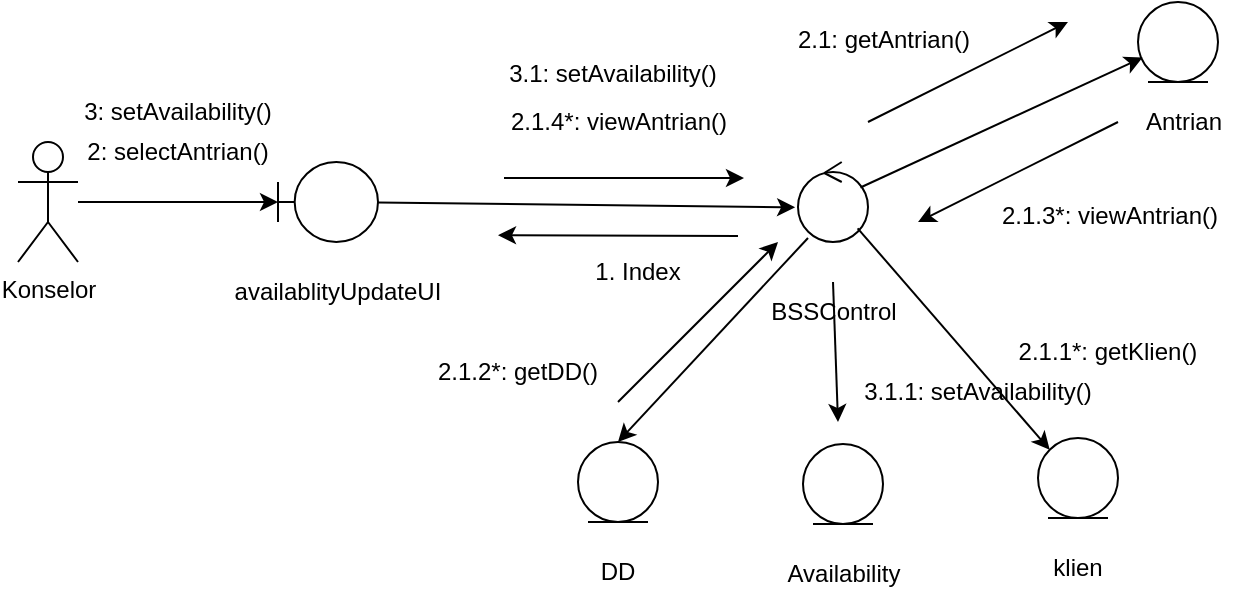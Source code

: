 <mxfile version="22.1.7" type="github">
  <diagram name="Page-1" id="rFlnYu8hVhrAZtipEdLN">
    <mxGraphModel dx="872" dy="447" grid="1" gridSize="10" guides="1" tooltips="1" connect="1" arrows="1" fold="1" page="1" pageScale="1" pageWidth="850" pageHeight="1100" math="0" shadow="0">
      <root>
        <mxCell id="0" />
        <mxCell id="1" parent="0" />
        <mxCell id="MqyNFi5VHFpOeMnGOz9l-1" value="Konselor" style="shape=umlActor;verticalLabelPosition=bottom;verticalAlign=top;html=1;outlineConnect=0;" parent="1" vertex="1">
          <mxGeometry x="90" y="180" width="30" height="60" as="geometry" />
        </mxCell>
        <mxCell id="MqyNFi5VHFpOeMnGOz9l-2" value="" style="endArrow=classic;html=1;rounded=0;" parent="1" edge="1">
          <mxGeometry width="50" height="50" relative="1" as="geometry">
            <mxPoint x="120" y="210" as="sourcePoint" />
            <mxPoint x="220" y="210" as="targetPoint" />
          </mxGeometry>
        </mxCell>
        <mxCell id="MqyNFi5VHFpOeMnGOz9l-3" value="" style="shape=umlBoundary;whiteSpace=wrap;html=1;" parent="1" vertex="1">
          <mxGeometry x="220" y="190" width="50" height="40" as="geometry" />
        </mxCell>
        <mxCell id="MqyNFi5VHFpOeMnGOz9l-4" value="" style="ellipse;shape=umlControl;whiteSpace=wrap;html=1;" parent="1" vertex="1">
          <mxGeometry x="480" y="190" width="35" height="40" as="geometry" />
        </mxCell>
        <mxCell id="MqyNFi5VHFpOeMnGOz9l-8" value="1. Index" style="text;html=1;strokeColor=none;fillColor=none;align=center;verticalAlign=middle;whiteSpace=wrap;rounded=0;" parent="1" vertex="1">
          <mxGeometry x="370" y="230" width="60" height="30" as="geometry" />
        </mxCell>
        <mxCell id="MqyNFi5VHFpOeMnGOz9l-9" value="" style="endArrow=classic;html=1;rounded=0;entryX=-0.041;entryY=0.567;entryDx=0;entryDy=0;entryPerimeter=0;" parent="1" source="MqyNFi5VHFpOeMnGOz9l-3" target="MqyNFi5VHFpOeMnGOz9l-4" edge="1">
          <mxGeometry width="50" height="50" relative="1" as="geometry">
            <mxPoint x="230" y="220" as="sourcePoint" />
            <mxPoint x="280" y="170" as="targetPoint" />
          </mxGeometry>
        </mxCell>
        <mxCell id="MqyNFi5VHFpOeMnGOz9l-11" value="" style="endArrow=classic;html=1;rounded=0;" parent="1" edge="1">
          <mxGeometry width="50" height="50" relative="1" as="geometry">
            <mxPoint x="450" y="227" as="sourcePoint" />
            <mxPoint x="330" y="226.6" as="targetPoint" />
          </mxGeometry>
        </mxCell>
        <mxCell id="MqyNFi5VHFpOeMnGOz9l-13" value="availablityUpdateUI" style="text;html=1;strokeColor=none;fillColor=none;align=center;verticalAlign=middle;whiteSpace=wrap;rounded=0;" parent="1" vertex="1">
          <mxGeometry x="190" y="240" width="120" height="30" as="geometry" />
        </mxCell>
        <mxCell id="MqyNFi5VHFpOeMnGOz9l-15" value="2: selectAntrian()" style="text;html=1;strokeColor=none;fillColor=none;align=center;verticalAlign=middle;whiteSpace=wrap;rounded=0;" parent="1" vertex="1">
          <mxGeometry x="120" y="170" width="100" height="30" as="geometry" />
        </mxCell>
        <mxCell id="MqyNFi5VHFpOeMnGOz9l-16" value="" style="ellipse;shape=umlEntity;whiteSpace=wrap;html=1;" parent="1" vertex="1">
          <mxGeometry x="650" y="110" width="40" height="40" as="geometry" />
        </mxCell>
        <mxCell id="MqyNFi5VHFpOeMnGOz9l-18" value="" style="endArrow=classic;html=1;rounded=0;entryX=0.058;entryY=0.694;entryDx=0;entryDy=0;entryPerimeter=0;exitX=0.892;exitY=0.319;exitDx=0;exitDy=0;exitPerimeter=0;" parent="1" source="MqyNFi5VHFpOeMnGOz9l-4" target="MqyNFi5VHFpOeMnGOz9l-16" edge="1">
          <mxGeometry width="50" height="50" relative="1" as="geometry">
            <mxPoint x="343" y="210" as="sourcePoint" />
            <mxPoint x="463" y="210" as="targetPoint" />
          </mxGeometry>
        </mxCell>
        <mxCell id="MqyNFi5VHFpOeMnGOz9l-19" value="" style="endArrow=classic;html=1;rounded=0;" parent="1" edge="1">
          <mxGeometry width="50" height="50" relative="1" as="geometry">
            <mxPoint x="640" y="170" as="sourcePoint" />
            <mxPoint x="540" y="220" as="targetPoint" />
          </mxGeometry>
        </mxCell>
        <mxCell id="J_QxQ7tDmkAFgaNk2LWB-1" value="BSSControl" style="text;html=1;strokeColor=none;fillColor=none;align=center;verticalAlign=middle;whiteSpace=wrap;rounded=0;" parent="1" vertex="1">
          <mxGeometry x="467.5" y="250" width="60" height="30" as="geometry" />
        </mxCell>
        <mxCell id="J_QxQ7tDmkAFgaNk2LWB-2" value="Antrian" style="text;html=1;strokeColor=none;fillColor=none;align=center;verticalAlign=middle;whiteSpace=wrap;rounded=0;" parent="1" vertex="1">
          <mxGeometry x="643" y="155" width="60" height="30" as="geometry" />
        </mxCell>
        <mxCell id="J_QxQ7tDmkAFgaNk2LWB-3" value="" style="endArrow=classic;html=1;rounded=0;" parent="1" edge="1">
          <mxGeometry width="50" height="50" relative="1" as="geometry">
            <mxPoint x="333" y="198" as="sourcePoint" />
            <mxPoint x="453" y="198" as="targetPoint" />
          </mxGeometry>
        </mxCell>
        <mxCell id="J_QxQ7tDmkAFgaNk2LWB-4" value="" style="endArrow=none;html=1;rounded=0;startArrow=classic;startFill=1;endFill=0;" parent="1" edge="1">
          <mxGeometry width="50" height="50" relative="1" as="geometry">
            <mxPoint x="615" y="120" as="sourcePoint" />
            <mxPoint x="515" y="170" as="targetPoint" />
          </mxGeometry>
        </mxCell>
        <mxCell id="quCw6pn1kr0l-aRI9fUr-1" value="2.1.3*: viewAntrian()" style="text;html=1;strokeColor=none;fillColor=none;align=center;verticalAlign=middle;whiteSpace=wrap;rounded=0;" parent="1" vertex="1">
          <mxGeometry x="571" y="202" width="130" height="30" as="geometry" />
        </mxCell>
        <mxCell id="quCw6pn1kr0l-aRI9fUr-2" value="" style="ellipse;shape=umlEntity;whiteSpace=wrap;html=1;" parent="1" vertex="1">
          <mxGeometry x="370" y="330" width="40" height="40" as="geometry" />
        </mxCell>
        <mxCell id="quCw6pn1kr0l-aRI9fUr-3" value="DD" style="text;html=1;strokeColor=none;fillColor=none;align=center;verticalAlign=middle;whiteSpace=wrap;rounded=0;" parent="1" vertex="1">
          <mxGeometry x="360" y="380" width="60" height="30" as="geometry" />
        </mxCell>
        <mxCell id="quCw6pn1kr0l-aRI9fUr-4" value="" style="endArrow=classic;html=1;rounded=0;entryX=0.5;entryY=0;entryDx=0;entryDy=0;exitX=0.143;exitY=0.95;exitDx=0;exitDy=0;exitPerimeter=0;" parent="1" source="MqyNFi5VHFpOeMnGOz9l-4" target="quCw6pn1kr0l-aRI9fUr-2" edge="1">
          <mxGeometry width="50" height="50" relative="1" as="geometry">
            <mxPoint x="521" y="213" as="sourcePoint" />
            <mxPoint x="662" y="148" as="targetPoint" />
          </mxGeometry>
        </mxCell>
        <mxCell id="quCw6pn1kr0l-aRI9fUr-6" value="" style="endArrow=none;html=1;rounded=0;startArrow=classic;startFill=1;endFill=0;" parent="1" edge="1">
          <mxGeometry width="50" height="50" relative="1" as="geometry">
            <mxPoint x="470" y="230" as="sourcePoint" />
            <mxPoint x="390" y="310" as="targetPoint" />
          </mxGeometry>
        </mxCell>
        <mxCell id="quCw6pn1kr0l-aRI9fUr-7" value="2.1.2*: getDD()" style="text;html=1;strokeColor=none;fillColor=none;align=center;verticalAlign=middle;whiteSpace=wrap;rounded=0;" parent="1" vertex="1">
          <mxGeometry x="280" y="280" width="120" height="30" as="geometry" />
        </mxCell>
        <mxCell id="quCw6pn1kr0l-aRI9fUr-11" value="2.1.1*: getKlien()" style="text;html=1;strokeColor=none;fillColor=none;align=center;verticalAlign=middle;whiteSpace=wrap;rounded=0;" parent="1" vertex="1">
          <mxGeometry x="575" y="270" width="120" height="30" as="geometry" />
        </mxCell>
        <mxCell id="quCw6pn1kr0l-aRI9fUr-12" value="2.1.4*: viewAntrian()" style="text;html=1;strokeColor=none;fillColor=none;align=center;verticalAlign=middle;whiteSpace=wrap;rounded=0;" parent="1" vertex="1">
          <mxGeometry x="322.5" y="155" width="135" height="30" as="geometry" />
        </mxCell>
        <mxCell id="quCw6pn1kr0l-aRI9fUr-13" value="" style="group" parent="1" vertex="1" connectable="0">
          <mxGeometry x="590" y="328" width="60" height="80" as="geometry" />
        </mxCell>
        <mxCell id="quCw6pn1kr0l-aRI9fUr-9" value="" style="ellipse;shape=umlEntity;whiteSpace=wrap;html=1;" parent="quCw6pn1kr0l-aRI9fUr-13" vertex="1">
          <mxGeometry x="10" width="40" height="40" as="geometry" />
        </mxCell>
        <mxCell id="quCw6pn1kr0l-aRI9fUr-10" value="klien" style="text;html=1;strokeColor=none;fillColor=none;align=center;verticalAlign=middle;whiteSpace=wrap;rounded=0;" parent="quCw6pn1kr0l-aRI9fUr-13" vertex="1">
          <mxGeometry y="50" width="60" height="30" as="geometry" />
        </mxCell>
        <mxCell id="quCw6pn1kr0l-aRI9fUr-14" value="" style="endArrow=classic;html=1;rounded=0;entryX=0;entryY=0;entryDx=0;entryDy=0;exitX=0.852;exitY=0.829;exitDx=0;exitDy=0;exitPerimeter=0;" parent="1" source="MqyNFi5VHFpOeMnGOz9l-4" target="quCw6pn1kr0l-aRI9fUr-9" edge="1">
          <mxGeometry width="50" height="50" relative="1" as="geometry">
            <mxPoint x="495" y="238" as="sourcePoint" />
            <mxPoint x="400" y="340" as="targetPoint" />
          </mxGeometry>
        </mxCell>
        <mxCell id="quCw6pn1kr0l-aRI9fUr-15" value="2.1: getAntrian()" style="text;html=1;strokeColor=none;fillColor=none;align=center;verticalAlign=middle;whiteSpace=wrap;rounded=0;" parent="1" vertex="1">
          <mxGeometry x="457.5" y="114" width="130" height="30" as="geometry" />
        </mxCell>
        <mxCell id="quCw6pn1kr0l-aRI9fUr-16" value="" style="ellipse;shape=umlEntity;whiteSpace=wrap;html=1;" parent="1" vertex="1">
          <mxGeometry x="482.5" y="331" width="40" height="40" as="geometry" />
        </mxCell>
        <mxCell id="quCw6pn1kr0l-aRI9fUr-17" value="Availability" style="text;html=1;strokeColor=none;fillColor=none;align=center;verticalAlign=middle;whiteSpace=wrap;rounded=0;" parent="1" vertex="1">
          <mxGeometry x="472.5" y="381" width="60" height="30" as="geometry" />
        </mxCell>
        <mxCell id="quCw6pn1kr0l-aRI9fUr-18" value="3: setAvailability()" style="text;html=1;strokeColor=none;fillColor=none;align=center;verticalAlign=middle;whiteSpace=wrap;rounded=0;" parent="1" vertex="1">
          <mxGeometry x="120" y="150" width="100" height="30" as="geometry" />
        </mxCell>
        <mxCell id="quCw6pn1kr0l-aRI9fUr-19" value="3.1: setAvailability()" style="text;html=1;strokeColor=none;fillColor=none;align=center;verticalAlign=middle;whiteSpace=wrap;rounded=0;" parent="1" vertex="1">
          <mxGeometry x="334" y="131" width="107" height="30" as="geometry" />
        </mxCell>
        <mxCell id="quCw6pn1kr0l-aRI9fUr-20" value="" style="endArrow=classic;html=1;rounded=0;exitX=0.5;exitY=0;exitDx=0;exitDy=0;" parent="1" source="J_QxQ7tDmkAFgaNk2LWB-1" edge="1">
          <mxGeometry width="50" height="50" relative="1" as="geometry">
            <mxPoint x="521" y="213" as="sourcePoint" />
            <mxPoint x="500" y="320" as="targetPoint" />
          </mxGeometry>
        </mxCell>
        <mxCell id="quCw6pn1kr0l-aRI9fUr-21" value="3.1.1: setAvailability()" style="text;html=1;strokeColor=none;fillColor=none;align=center;verticalAlign=middle;whiteSpace=wrap;rounded=0;" parent="1" vertex="1">
          <mxGeometry x="510" y="290" width="120" height="30" as="geometry" />
        </mxCell>
      </root>
    </mxGraphModel>
  </diagram>
</mxfile>
